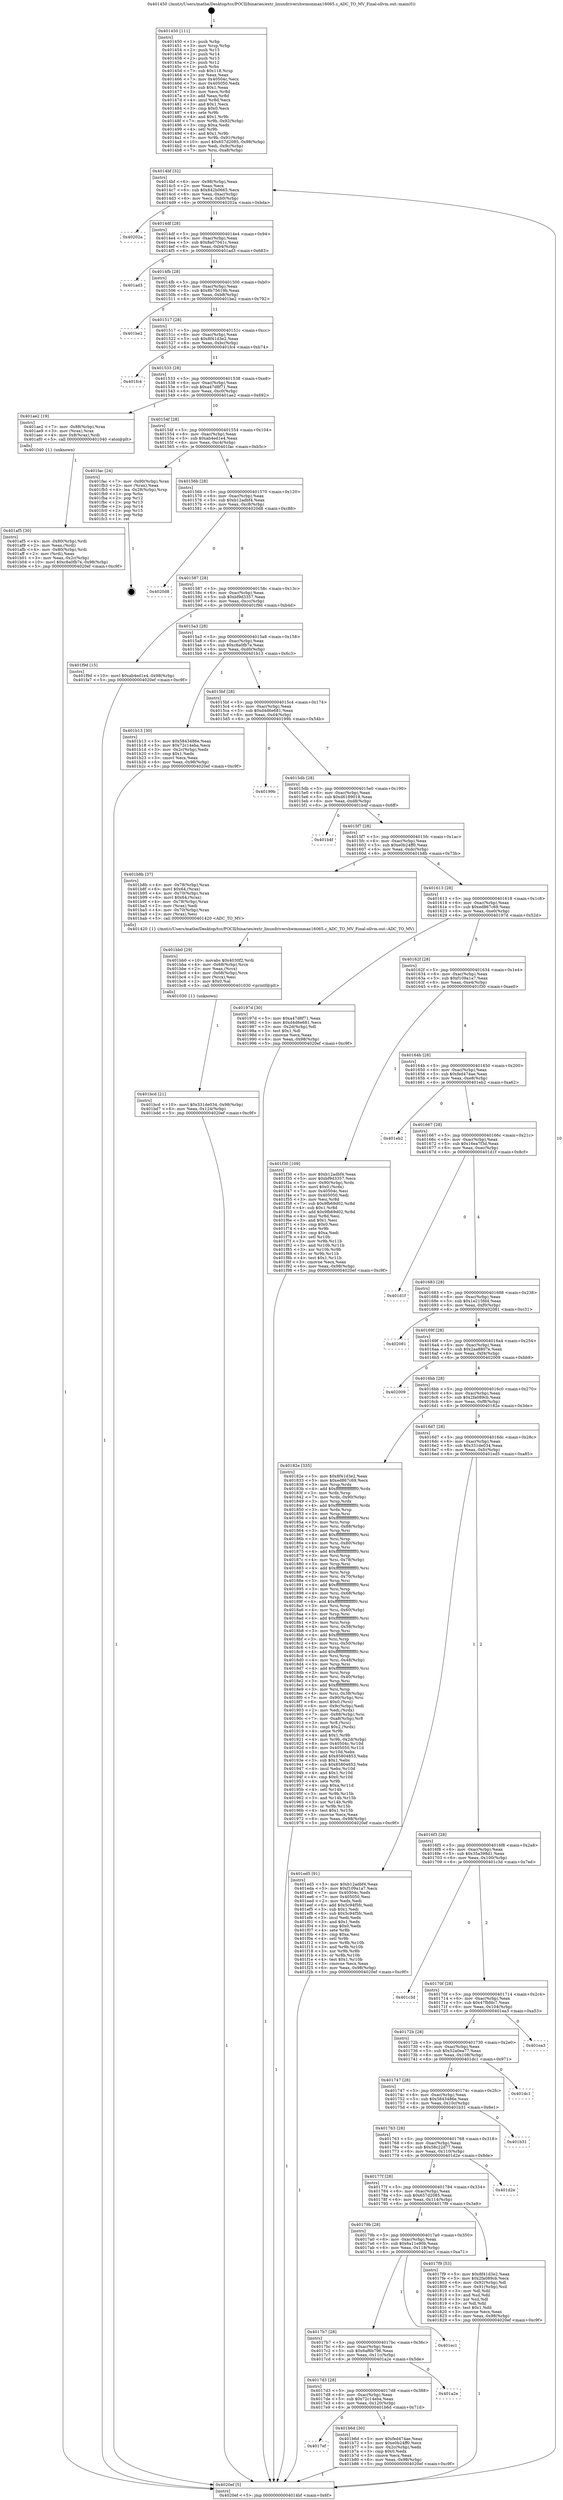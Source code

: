 digraph "0x401450" {
  label = "0x401450 (/mnt/c/Users/mathe/Desktop/tcc/POCII/binaries/extr_linuxdrivershwmonmax16065.c_ADC_TO_MV_Final-ollvm.out::main(0))"
  labelloc = "t"
  node[shape=record]

  Entry [label="",width=0.3,height=0.3,shape=circle,fillcolor=black,style=filled]
  "0x4014bf" [label="{
     0x4014bf [32]\l
     | [instrs]\l
     &nbsp;&nbsp;0x4014bf \<+6\>: mov -0x98(%rbp),%eax\l
     &nbsp;&nbsp;0x4014c5 \<+2\>: mov %eax,%ecx\l
     &nbsp;&nbsp;0x4014c7 \<+6\>: sub $0x842b0665,%ecx\l
     &nbsp;&nbsp;0x4014cd \<+6\>: mov %eax,-0xac(%rbp)\l
     &nbsp;&nbsp;0x4014d3 \<+6\>: mov %ecx,-0xb0(%rbp)\l
     &nbsp;&nbsp;0x4014d9 \<+6\>: je 000000000040202a \<main+0xbda\>\l
  }"]
  "0x40202a" [label="{
     0x40202a\l
  }", style=dashed]
  "0x4014df" [label="{
     0x4014df [28]\l
     | [instrs]\l
     &nbsp;&nbsp;0x4014df \<+5\>: jmp 00000000004014e4 \<main+0x94\>\l
     &nbsp;&nbsp;0x4014e4 \<+6\>: mov -0xac(%rbp),%eax\l
     &nbsp;&nbsp;0x4014ea \<+5\>: sub $0x8a07041c,%eax\l
     &nbsp;&nbsp;0x4014ef \<+6\>: mov %eax,-0xb4(%rbp)\l
     &nbsp;&nbsp;0x4014f5 \<+6\>: je 0000000000401ad3 \<main+0x683\>\l
  }"]
  Exit [label="",width=0.3,height=0.3,shape=circle,fillcolor=black,style=filled,peripheries=2]
  "0x401ad3" [label="{
     0x401ad3\l
  }", style=dashed]
  "0x4014fb" [label="{
     0x4014fb [28]\l
     | [instrs]\l
     &nbsp;&nbsp;0x4014fb \<+5\>: jmp 0000000000401500 \<main+0xb0\>\l
     &nbsp;&nbsp;0x401500 \<+6\>: mov -0xac(%rbp),%eax\l
     &nbsp;&nbsp;0x401506 \<+5\>: sub $0x8b75619b,%eax\l
     &nbsp;&nbsp;0x40150b \<+6\>: mov %eax,-0xb8(%rbp)\l
     &nbsp;&nbsp;0x401511 \<+6\>: je 0000000000401be2 \<main+0x792\>\l
  }"]
  "0x401bcd" [label="{
     0x401bcd [21]\l
     | [instrs]\l
     &nbsp;&nbsp;0x401bcd \<+10\>: movl $0x331de034,-0x98(%rbp)\l
     &nbsp;&nbsp;0x401bd7 \<+6\>: mov %eax,-0x124(%rbp)\l
     &nbsp;&nbsp;0x401bdd \<+5\>: jmp 00000000004020ef \<main+0xc9f\>\l
  }"]
  "0x401be2" [label="{
     0x401be2\l
  }", style=dashed]
  "0x401517" [label="{
     0x401517 [28]\l
     | [instrs]\l
     &nbsp;&nbsp;0x401517 \<+5\>: jmp 000000000040151c \<main+0xcc\>\l
     &nbsp;&nbsp;0x40151c \<+6\>: mov -0xac(%rbp),%eax\l
     &nbsp;&nbsp;0x401522 \<+5\>: sub $0x8f41d3e2,%eax\l
     &nbsp;&nbsp;0x401527 \<+6\>: mov %eax,-0xbc(%rbp)\l
     &nbsp;&nbsp;0x40152d \<+6\>: je 0000000000401fc4 \<main+0xb74\>\l
  }"]
  "0x401bb0" [label="{
     0x401bb0 [29]\l
     | [instrs]\l
     &nbsp;&nbsp;0x401bb0 \<+10\>: movabs $0x4030f2,%rdi\l
     &nbsp;&nbsp;0x401bba \<+4\>: mov -0x68(%rbp),%rcx\l
     &nbsp;&nbsp;0x401bbe \<+2\>: mov %eax,(%rcx)\l
     &nbsp;&nbsp;0x401bc0 \<+4\>: mov -0x68(%rbp),%rcx\l
     &nbsp;&nbsp;0x401bc4 \<+2\>: mov (%rcx),%esi\l
     &nbsp;&nbsp;0x401bc6 \<+2\>: mov $0x0,%al\l
     &nbsp;&nbsp;0x401bc8 \<+5\>: call 0000000000401030 \<printf@plt\>\l
     | [calls]\l
     &nbsp;&nbsp;0x401030 \{1\} (unknown)\l
  }"]
  "0x401fc4" [label="{
     0x401fc4\l
  }", style=dashed]
  "0x401533" [label="{
     0x401533 [28]\l
     | [instrs]\l
     &nbsp;&nbsp;0x401533 \<+5\>: jmp 0000000000401538 \<main+0xe8\>\l
     &nbsp;&nbsp;0x401538 \<+6\>: mov -0xac(%rbp),%eax\l
     &nbsp;&nbsp;0x40153e \<+5\>: sub $0xa47d8f71,%eax\l
     &nbsp;&nbsp;0x401543 \<+6\>: mov %eax,-0xc0(%rbp)\l
     &nbsp;&nbsp;0x401549 \<+6\>: je 0000000000401ae2 \<main+0x692\>\l
  }"]
  "0x4017ef" [label="{
     0x4017ef\l
  }", style=dashed]
  "0x401ae2" [label="{
     0x401ae2 [19]\l
     | [instrs]\l
     &nbsp;&nbsp;0x401ae2 \<+7\>: mov -0x88(%rbp),%rax\l
     &nbsp;&nbsp;0x401ae9 \<+3\>: mov (%rax),%rax\l
     &nbsp;&nbsp;0x401aec \<+4\>: mov 0x8(%rax),%rdi\l
     &nbsp;&nbsp;0x401af0 \<+5\>: call 0000000000401040 \<atoi@plt\>\l
     | [calls]\l
     &nbsp;&nbsp;0x401040 \{1\} (unknown)\l
  }"]
  "0x40154f" [label="{
     0x40154f [28]\l
     | [instrs]\l
     &nbsp;&nbsp;0x40154f \<+5\>: jmp 0000000000401554 \<main+0x104\>\l
     &nbsp;&nbsp;0x401554 \<+6\>: mov -0xac(%rbp),%eax\l
     &nbsp;&nbsp;0x40155a \<+5\>: sub $0xab4ed1e4,%eax\l
     &nbsp;&nbsp;0x40155f \<+6\>: mov %eax,-0xc4(%rbp)\l
     &nbsp;&nbsp;0x401565 \<+6\>: je 0000000000401fac \<main+0xb5c\>\l
  }"]
  "0x401b6d" [label="{
     0x401b6d [30]\l
     | [instrs]\l
     &nbsp;&nbsp;0x401b6d \<+5\>: mov $0xfed474ae,%eax\l
     &nbsp;&nbsp;0x401b72 \<+5\>: mov $0xe0b24ff0,%ecx\l
     &nbsp;&nbsp;0x401b77 \<+3\>: mov -0x2c(%rbp),%edx\l
     &nbsp;&nbsp;0x401b7a \<+3\>: cmp $0x0,%edx\l
     &nbsp;&nbsp;0x401b7d \<+3\>: cmove %ecx,%eax\l
     &nbsp;&nbsp;0x401b80 \<+6\>: mov %eax,-0x98(%rbp)\l
     &nbsp;&nbsp;0x401b86 \<+5\>: jmp 00000000004020ef \<main+0xc9f\>\l
  }"]
  "0x401fac" [label="{
     0x401fac [24]\l
     | [instrs]\l
     &nbsp;&nbsp;0x401fac \<+7\>: mov -0x90(%rbp),%rax\l
     &nbsp;&nbsp;0x401fb3 \<+2\>: mov (%rax),%eax\l
     &nbsp;&nbsp;0x401fb5 \<+4\>: lea -0x28(%rbp),%rsp\l
     &nbsp;&nbsp;0x401fb9 \<+1\>: pop %rbx\l
     &nbsp;&nbsp;0x401fba \<+2\>: pop %r12\l
     &nbsp;&nbsp;0x401fbc \<+2\>: pop %r13\l
     &nbsp;&nbsp;0x401fbe \<+2\>: pop %r14\l
     &nbsp;&nbsp;0x401fc0 \<+2\>: pop %r15\l
     &nbsp;&nbsp;0x401fc2 \<+1\>: pop %rbp\l
     &nbsp;&nbsp;0x401fc3 \<+1\>: ret\l
  }"]
  "0x40156b" [label="{
     0x40156b [28]\l
     | [instrs]\l
     &nbsp;&nbsp;0x40156b \<+5\>: jmp 0000000000401570 \<main+0x120\>\l
     &nbsp;&nbsp;0x401570 \<+6\>: mov -0xac(%rbp),%eax\l
     &nbsp;&nbsp;0x401576 \<+5\>: sub $0xb12adbf4,%eax\l
     &nbsp;&nbsp;0x40157b \<+6\>: mov %eax,-0xc8(%rbp)\l
     &nbsp;&nbsp;0x401581 \<+6\>: je 00000000004020d8 \<main+0xc88\>\l
  }"]
  "0x4017d3" [label="{
     0x4017d3 [28]\l
     | [instrs]\l
     &nbsp;&nbsp;0x4017d3 \<+5\>: jmp 00000000004017d8 \<main+0x388\>\l
     &nbsp;&nbsp;0x4017d8 \<+6\>: mov -0xac(%rbp),%eax\l
     &nbsp;&nbsp;0x4017de \<+5\>: sub $0x72c14eba,%eax\l
     &nbsp;&nbsp;0x4017e3 \<+6\>: mov %eax,-0x120(%rbp)\l
     &nbsp;&nbsp;0x4017e9 \<+6\>: je 0000000000401b6d \<main+0x71d\>\l
  }"]
  "0x4020d8" [label="{
     0x4020d8\l
  }", style=dashed]
  "0x401587" [label="{
     0x401587 [28]\l
     | [instrs]\l
     &nbsp;&nbsp;0x401587 \<+5\>: jmp 000000000040158c \<main+0x13c\>\l
     &nbsp;&nbsp;0x40158c \<+6\>: mov -0xac(%rbp),%eax\l
     &nbsp;&nbsp;0x401592 \<+5\>: sub $0xbf9d3357,%eax\l
     &nbsp;&nbsp;0x401597 \<+6\>: mov %eax,-0xcc(%rbp)\l
     &nbsp;&nbsp;0x40159d \<+6\>: je 0000000000401f9d \<main+0xb4d\>\l
  }"]
  "0x401a2e" [label="{
     0x401a2e\l
  }", style=dashed]
  "0x401f9d" [label="{
     0x401f9d [15]\l
     | [instrs]\l
     &nbsp;&nbsp;0x401f9d \<+10\>: movl $0xab4ed1e4,-0x98(%rbp)\l
     &nbsp;&nbsp;0x401fa7 \<+5\>: jmp 00000000004020ef \<main+0xc9f\>\l
  }"]
  "0x4015a3" [label="{
     0x4015a3 [28]\l
     | [instrs]\l
     &nbsp;&nbsp;0x4015a3 \<+5\>: jmp 00000000004015a8 \<main+0x158\>\l
     &nbsp;&nbsp;0x4015a8 \<+6\>: mov -0xac(%rbp),%eax\l
     &nbsp;&nbsp;0x4015ae \<+5\>: sub $0xc8a0fb7e,%eax\l
     &nbsp;&nbsp;0x4015b3 \<+6\>: mov %eax,-0xd0(%rbp)\l
     &nbsp;&nbsp;0x4015b9 \<+6\>: je 0000000000401b13 \<main+0x6c3\>\l
  }"]
  "0x4017b7" [label="{
     0x4017b7 [28]\l
     | [instrs]\l
     &nbsp;&nbsp;0x4017b7 \<+5\>: jmp 00000000004017bc \<main+0x36c\>\l
     &nbsp;&nbsp;0x4017bc \<+6\>: mov -0xac(%rbp),%eax\l
     &nbsp;&nbsp;0x4017c2 \<+5\>: sub $0x6af6b796,%eax\l
     &nbsp;&nbsp;0x4017c7 \<+6\>: mov %eax,-0x11c(%rbp)\l
     &nbsp;&nbsp;0x4017cd \<+6\>: je 0000000000401a2e \<main+0x5de\>\l
  }"]
  "0x401b13" [label="{
     0x401b13 [30]\l
     | [instrs]\l
     &nbsp;&nbsp;0x401b13 \<+5\>: mov $0x5843486e,%eax\l
     &nbsp;&nbsp;0x401b18 \<+5\>: mov $0x72c14eba,%ecx\l
     &nbsp;&nbsp;0x401b1d \<+3\>: mov -0x2c(%rbp),%edx\l
     &nbsp;&nbsp;0x401b20 \<+3\>: cmp $0x1,%edx\l
     &nbsp;&nbsp;0x401b23 \<+3\>: cmovl %ecx,%eax\l
     &nbsp;&nbsp;0x401b26 \<+6\>: mov %eax,-0x98(%rbp)\l
     &nbsp;&nbsp;0x401b2c \<+5\>: jmp 00000000004020ef \<main+0xc9f\>\l
  }"]
  "0x4015bf" [label="{
     0x4015bf [28]\l
     | [instrs]\l
     &nbsp;&nbsp;0x4015bf \<+5\>: jmp 00000000004015c4 \<main+0x174\>\l
     &nbsp;&nbsp;0x4015c4 \<+6\>: mov -0xac(%rbp),%eax\l
     &nbsp;&nbsp;0x4015ca \<+5\>: sub $0xd4d6e681,%eax\l
     &nbsp;&nbsp;0x4015cf \<+6\>: mov %eax,-0xd4(%rbp)\l
     &nbsp;&nbsp;0x4015d5 \<+6\>: je 000000000040199b \<main+0x54b\>\l
  }"]
  "0x401ec1" [label="{
     0x401ec1\l
  }", style=dashed]
  "0x40199b" [label="{
     0x40199b\l
  }", style=dashed]
  "0x4015db" [label="{
     0x4015db [28]\l
     | [instrs]\l
     &nbsp;&nbsp;0x4015db \<+5\>: jmp 00000000004015e0 \<main+0x190\>\l
     &nbsp;&nbsp;0x4015e0 \<+6\>: mov -0xac(%rbp),%eax\l
     &nbsp;&nbsp;0x4015e6 \<+5\>: sub $0xd6189018,%eax\l
     &nbsp;&nbsp;0x4015eb \<+6\>: mov %eax,-0xd8(%rbp)\l
     &nbsp;&nbsp;0x4015f1 \<+6\>: je 0000000000401b4f \<main+0x6ff\>\l
  }"]
  "0x401af5" [label="{
     0x401af5 [30]\l
     | [instrs]\l
     &nbsp;&nbsp;0x401af5 \<+4\>: mov -0x80(%rbp),%rdi\l
     &nbsp;&nbsp;0x401af9 \<+2\>: mov %eax,(%rdi)\l
     &nbsp;&nbsp;0x401afb \<+4\>: mov -0x80(%rbp),%rdi\l
     &nbsp;&nbsp;0x401aff \<+2\>: mov (%rdi),%eax\l
     &nbsp;&nbsp;0x401b01 \<+3\>: mov %eax,-0x2c(%rbp)\l
     &nbsp;&nbsp;0x401b04 \<+10\>: movl $0xc8a0fb7e,-0x98(%rbp)\l
     &nbsp;&nbsp;0x401b0e \<+5\>: jmp 00000000004020ef \<main+0xc9f\>\l
  }"]
  "0x401b4f" [label="{
     0x401b4f\l
  }", style=dashed]
  "0x4015f7" [label="{
     0x4015f7 [28]\l
     | [instrs]\l
     &nbsp;&nbsp;0x4015f7 \<+5\>: jmp 00000000004015fc \<main+0x1ac\>\l
     &nbsp;&nbsp;0x4015fc \<+6\>: mov -0xac(%rbp),%eax\l
     &nbsp;&nbsp;0x401602 \<+5\>: sub $0xe0b24ff0,%eax\l
     &nbsp;&nbsp;0x401607 \<+6\>: mov %eax,-0xdc(%rbp)\l
     &nbsp;&nbsp;0x40160d \<+6\>: je 0000000000401b8b \<main+0x73b\>\l
  }"]
  "0x401450" [label="{
     0x401450 [111]\l
     | [instrs]\l
     &nbsp;&nbsp;0x401450 \<+1\>: push %rbp\l
     &nbsp;&nbsp;0x401451 \<+3\>: mov %rsp,%rbp\l
     &nbsp;&nbsp;0x401454 \<+2\>: push %r15\l
     &nbsp;&nbsp;0x401456 \<+2\>: push %r14\l
     &nbsp;&nbsp;0x401458 \<+2\>: push %r13\l
     &nbsp;&nbsp;0x40145a \<+2\>: push %r12\l
     &nbsp;&nbsp;0x40145c \<+1\>: push %rbx\l
     &nbsp;&nbsp;0x40145d \<+7\>: sub $0x118,%rsp\l
     &nbsp;&nbsp;0x401464 \<+2\>: xor %eax,%eax\l
     &nbsp;&nbsp;0x401466 \<+7\>: mov 0x40504c,%ecx\l
     &nbsp;&nbsp;0x40146d \<+7\>: mov 0x405050,%edx\l
     &nbsp;&nbsp;0x401474 \<+3\>: sub $0x1,%eax\l
     &nbsp;&nbsp;0x401477 \<+3\>: mov %ecx,%r8d\l
     &nbsp;&nbsp;0x40147a \<+3\>: add %eax,%r8d\l
     &nbsp;&nbsp;0x40147d \<+4\>: imul %r8d,%ecx\l
     &nbsp;&nbsp;0x401481 \<+3\>: and $0x1,%ecx\l
     &nbsp;&nbsp;0x401484 \<+3\>: cmp $0x0,%ecx\l
     &nbsp;&nbsp;0x401487 \<+4\>: sete %r9b\l
     &nbsp;&nbsp;0x40148b \<+4\>: and $0x1,%r9b\l
     &nbsp;&nbsp;0x40148f \<+7\>: mov %r9b,-0x92(%rbp)\l
     &nbsp;&nbsp;0x401496 \<+3\>: cmp $0xa,%edx\l
     &nbsp;&nbsp;0x401499 \<+4\>: setl %r9b\l
     &nbsp;&nbsp;0x40149d \<+4\>: and $0x1,%r9b\l
     &nbsp;&nbsp;0x4014a1 \<+7\>: mov %r9b,-0x91(%rbp)\l
     &nbsp;&nbsp;0x4014a8 \<+10\>: movl $0x657d2085,-0x98(%rbp)\l
     &nbsp;&nbsp;0x4014b2 \<+6\>: mov %edi,-0x9c(%rbp)\l
     &nbsp;&nbsp;0x4014b8 \<+7\>: mov %rsi,-0xa8(%rbp)\l
  }"]
  "0x401b8b" [label="{
     0x401b8b [37]\l
     | [instrs]\l
     &nbsp;&nbsp;0x401b8b \<+4\>: mov -0x78(%rbp),%rax\l
     &nbsp;&nbsp;0x401b8f \<+6\>: movl $0x64,(%rax)\l
     &nbsp;&nbsp;0x401b95 \<+4\>: mov -0x70(%rbp),%rax\l
     &nbsp;&nbsp;0x401b99 \<+6\>: movl $0x64,(%rax)\l
     &nbsp;&nbsp;0x401b9f \<+4\>: mov -0x78(%rbp),%rax\l
     &nbsp;&nbsp;0x401ba3 \<+2\>: mov (%rax),%edi\l
     &nbsp;&nbsp;0x401ba5 \<+4\>: mov -0x70(%rbp),%rax\l
     &nbsp;&nbsp;0x401ba9 \<+2\>: mov (%rax),%esi\l
     &nbsp;&nbsp;0x401bab \<+5\>: call 0000000000401420 \<ADC_TO_MV\>\l
     | [calls]\l
     &nbsp;&nbsp;0x401420 \{1\} (/mnt/c/Users/mathe/Desktop/tcc/POCII/binaries/extr_linuxdrivershwmonmax16065.c_ADC_TO_MV_Final-ollvm.out::ADC_TO_MV)\l
  }"]
  "0x401613" [label="{
     0x401613 [28]\l
     | [instrs]\l
     &nbsp;&nbsp;0x401613 \<+5\>: jmp 0000000000401618 \<main+0x1c8\>\l
     &nbsp;&nbsp;0x401618 \<+6\>: mov -0xac(%rbp),%eax\l
     &nbsp;&nbsp;0x40161e \<+5\>: sub $0xed867c69,%eax\l
     &nbsp;&nbsp;0x401623 \<+6\>: mov %eax,-0xe0(%rbp)\l
     &nbsp;&nbsp;0x401629 \<+6\>: je 000000000040197d \<main+0x52d\>\l
  }"]
  "0x4020ef" [label="{
     0x4020ef [5]\l
     | [instrs]\l
     &nbsp;&nbsp;0x4020ef \<+5\>: jmp 00000000004014bf \<main+0x6f\>\l
  }"]
  "0x40197d" [label="{
     0x40197d [30]\l
     | [instrs]\l
     &nbsp;&nbsp;0x40197d \<+5\>: mov $0xa47d8f71,%eax\l
     &nbsp;&nbsp;0x401982 \<+5\>: mov $0xd4d6e681,%ecx\l
     &nbsp;&nbsp;0x401987 \<+3\>: mov -0x2d(%rbp),%dl\l
     &nbsp;&nbsp;0x40198a \<+3\>: test $0x1,%dl\l
     &nbsp;&nbsp;0x40198d \<+3\>: cmovne %ecx,%eax\l
     &nbsp;&nbsp;0x401990 \<+6\>: mov %eax,-0x98(%rbp)\l
     &nbsp;&nbsp;0x401996 \<+5\>: jmp 00000000004020ef \<main+0xc9f\>\l
  }"]
  "0x40162f" [label="{
     0x40162f [28]\l
     | [instrs]\l
     &nbsp;&nbsp;0x40162f \<+5\>: jmp 0000000000401634 \<main+0x1e4\>\l
     &nbsp;&nbsp;0x401634 \<+6\>: mov -0xac(%rbp),%eax\l
     &nbsp;&nbsp;0x40163a \<+5\>: sub $0xf109a1a7,%eax\l
     &nbsp;&nbsp;0x40163f \<+6\>: mov %eax,-0xe4(%rbp)\l
     &nbsp;&nbsp;0x401645 \<+6\>: je 0000000000401f30 \<main+0xae0\>\l
  }"]
  "0x40179b" [label="{
     0x40179b [28]\l
     | [instrs]\l
     &nbsp;&nbsp;0x40179b \<+5\>: jmp 00000000004017a0 \<main+0x350\>\l
     &nbsp;&nbsp;0x4017a0 \<+6\>: mov -0xac(%rbp),%eax\l
     &nbsp;&nbsp;0x4017a6 \<+5\>: sub $0x6a11e90b,%eax\l
     &nbsp;&nbsp;0x4017ab \<+6\>: mov %eax,-0x118(%rbp)\l
     &nbsp;&nbsp;0x4017b1 \<+6\>: je 0000000000401ec1 \<main+0xa71\>\l
  }"]
  "0x401f30" [label="{
     0x401f30 [109]\l
     | [instrs]\l
     &nbsp;&nbsp;0x401f30 \<+5\>: mov $0xb12adbf4,%eax\l
     &nbsp;&nbsp;0x401f35 \<+5\>: mov $0xbf9d3357,%ecx\l
     &nbsp;&nbsp;0x401f3a \<+7\>: mov -0x90(%rbp),%rdx\l
     &nbsp;&nbsp;0x401f41 \<+6\>: movl $0x0,(%rdx)\l
     &nbsp;&nbsp;0x401f47 \<+7\>: mov 0x40504c,%esi\l
     &nbsp;&nbsp;0x401f4e \<+7\>: mov 0x405050,%edi\l
     &nbsp;&nbsp;0x401f55 \<+3\>: mov %esi,%r8d\l
     &nbsp;&nbsp;0x401f58 \<+7\>: sub $0x9fb69d02,%r8d\l
     &nbsp;&nbsp;0x401f5f \<+4\>: sub $0x1,%r8d\l
     &nbsp;&nbsp;0x401f63 \<+7\>: add $0x9fb69d02,%r8d\l
     &nbsp;&nbsp;0x401f6a \<+4\>: imul %r8d,%esi\l
     &nbsp;&nbsp;0x401f6e \<+3\>: and $0x1,%esi\l
     &nbsp;&nbsp;0x401f71 \<+3\>: cmp $0x0,%esi\l
     &nbsp;&nbsp;0x401f74 \<+4\>: sete %r9b\l
     &nbsp;&nbsp;0x401f78 \<+3\>: cmp $0xa,%edi\l
     &nbsp;&nbsp;0x401f7b \<+4\>: setl %r10b\l
     &nbsp;&nbsp;0x401f7f \<+3\>: mov %r9b,%r11b\l
     &nbsp;&nbsp;0x401f82 \<+3\>: and %r10b,%r11b\l
     &nbsp;&nbsp;0x401f85 \<+3\>: xor %r10b,%r9b\l
     &nbsp;&nbsp;0x401f88 \<+3\>: or %r9b,%r11b\l
     &nbsp;&nbsp;0x401f8b \<+4\>: test $0x1,%r11b\l
     &nbsp;&nbsp;0x401f8f \<+3\>: cmovne %ecx,%eax\l
     &nbsp;&nbsp;0x401f92 \<+6\>: mov %eax,-0x98(%rbp)\l
     &nbsp;&nbsp;0x401f98 \<+5\>: jmp 00000000004020ef \<main+0xc9f\>\l
  }"]
  "0x40164b" [label="{
     0x40164b [28]\l
     | [instrs]\l
     &nbsp;&nbsp;0x40164b \<+5\>: jmp 0000000000401650 \<main+0x200\>\l
     &nbsp;&nbsp;0x401650 \<+6\>: mov -0xac(%rbp),%eax\l
     &nbsp;&nbsp;0x401656 \<+5\>: sub $0xfed474ae,%eax\l
     &nbsp;&nbsp;0x40165b \<+6\>: mov %eax,-0xe8(%rbp)\l
     &nbsp;&nbsp;0x401661 \<+6\>: je 0000000000401eb2 \<main+0xa62\>\l
  }"]
  "0x4017f9" [label="{
     0x4017f9 [53]\l
     | [instrs]\l
     &nbsp;&nbsp;0x4017f9 \<+5\>: mov $0x8f41d3e2,%eax\l
     &nbsp;&nbsp;0x4017fe \<+5\>: mov $0x2fa089cb,%ecx\l
     &nbsp;&nbsp;0x401803 \<+6\>: mov -0x92(%rbp),%dl\l
     &nbsp;&nbsp;0x401809 \<+7\>: mov -0x91(%rbp),%sil\l
     &nbsp;&nbsp;0x401810 \<+3\>: mov %dl,%dil\l
     &nbsp;&nbsp;0x401813 \<+3\>: and %sil,%dil\l
     &nbsp;&nbsp;0x401816 \<+3\>: xor %sil,%dl\l
     &nbsp;&nbsp;0x401819 \<+3\>: or %dl,%dil\l
     &nbsp;&nbsp;0x40181c \<+4\>: test $0x1,%dil\l
     &nbsp;&nbsp;0x401820 \<+3\>: cmovne %ecx,%eax\l
     &nbsp;&nbsp;0x401823 \<+6\>: mov %eax,-0x98(%rbp)\l
     &nbsp;&nbsp;0x401829 \<+5\>: jmp 00000000004020ef \<main+0xc9f\>\l
  }"]
  "0x401eb2" [label="{
     0x401eb2\l
  }", style=dashed]
  "0x401667" [label="{
     0x401667 [28]\l
     | [instrs]\l
     &nbsp;&nbsp;0x401667 \<+5\>: jmp 000000000040166c \<main+0x21c\>\l
     &nbsp;&nbsp;0x40166c \<+6\>: mov -0xac(%rbp),%eax\l
     &nbsp;&nbsp;0x401672 \<+5\>: sub $0x16ea7f3d,%eax\l
     &nbsp;&nbsp;0x401677 \<+6\>: mov %eax,-0xec(%rbp)\l
     &nbsp;&nbsp;0x40167d \<+6\>: je 0000000000401d1f \<main+0x8cf\>\l
  }"]
  "0x40177f" [label="{
     0x40177f [28]\l
     | [instrs]\l
     &nbsp;&nbsp;0x40177f \<+5\>: jmp 0000000000401784 \<main+0x334\>\l
     &nbsp;&nbsp;0x401784 \<+6\>: mov -0xac(%rbp),%eax\l
     &nbsp;&nbsp;0x40178a \<+5\>: sub $0x657d2085,%eax\l
     &nbsp;&nbsp;0x40178f \<+6\>: mov %eax,-0x114(%rbp)\l
     &nbsp;&nbsp;0x401795 \<+6\>: je 00000000004017f9 \<main+0x3a9\>\l
  }"]
  "0x401d1f" [label="{
     0x401d1f\l
  }", style=dashed]
  "0x401683" [label="{
     0x401683 [28]\l
     | [instrs]\l
     &nbsp;&nbsp;0x401683 \<+5\>: jmp 0000000000401688 \<main+0x238\>\l
     &nbsp;&nbsp;0x401688 \<+6\>: mov -0xac(%rbp),%eax\l
     &nbsp;&nbsp;0x40168e \<+5\>: sub $0x1e215fd4,%eax\l
     &nbsp;&nbsp;0x401693 \<+6\>: mov %eax,-0xf0(%rbp)\l
     &nbsp;&nbsp;0x401699 \<+6\>: je 0000000000402081 \<main+0xc31\>\l
  }"]
  "0x401d2e" [label="{
     0x401d2e\l
  }", style=dashed]
  "0x402081" [label="{
     0x402081\l
  }", style=dashed]
  "0x40169f" [label="{
     0x40169f [28]\l
     | [instrs]\l
     &nbsp;&nbsp;0x40169f \<+5\>: jmp 00000000004016a4 \<main+0x254\>\l
     &nbsp;&nbsp;0x4016a4 \<+6\>: mov -0xac(%rbp),%eax\l
     &nbsp;&nbsp;0x4016aa \<+5\>: sub $0x2aa8807e,%eax\l
     &nbsp;&nbsp;0x4016af \<+6\>: mov %eax,-0xf4(%rbp)\l
     &nbsp;&nbsp;0x4016b5 \<+6\>: je 0000000000402009 \<main+0xbb9\>\l
  }"]
  "0x401763" [label="{
     0x401763 [28]\l
     | [instrs]\l
     &nbsp;&nbsp;0x401763 \<+5\>: jmp 0000000000401768 \<main+0x318\>\l
     &nbsp;&nbsp;0x401768 \<+6\>: mov -0xac(%rbp),%eax\l
     &nbsp;&nbsp;0x40176e \<+5\>: sub $0x58c22d77,%eax\l
     &nbsp;&nbsp;0x401773 \<+6\>: mov %eax,-0x110(%rbp)\l
     &nbsp;&nbsp;0x401779 \<+6\>: je 0000000000401d2e \<main+0x8de\>\l
  }"]
  "0x402009" [label="{
     0x402009\l
  }", style=dashed]
  "0x4016bb" [label="{
     0x4016bb [28]\l
     | [instrs]\l
     &nbsp;&nbsp;0x4016bb \<+5\>: jmp 00000000004016c0 \<main+0x270\>\l
     &nbsp;&nbsp;0x4016c0 \<+6\>: mov -0xac(%rbp),%eax\l
     &nbsp;&nbsp;0x4016c6 \<+5\>: sub $0x2fa089cb,%eax\l
     &nbsp;&nbsp;0x4016cb \<+6\>: mov %eax,-0xf8(%rbp)\l
     &nbsp;&nbsp;0x4016d1 \<+6\>: je 000000000040182e \<main+0x3de\>\l
  }"]
  "0x401b31" [label="{
     0x401b31\l
  }", style=dashed]
  "0x40182e" [label="{
     0x40182e [335]\l
     | [instrs]\l
     &nbsp;&nbsp;0x40182e \<+5\>: mov $0x8f41d3e2,%eax\l
     &nbsp;&nbsp;0x401833 \<+5\>: mov $0xed867c69,%ecx\l
     &nbsp;&nbsp;0x401838 \<+3\>: mov %rsp,%rdx\l
     &nbsp;&nbsp;0x40183b \<+4\>: add $0xfffffffffffffff0,%rdx\l
     &nbsp;&nbsp;0x40183f \<+3\>: mov %rdx,%rsp\l
     &nbsp;&nbsp;0x401842 \<+7\>: mov %rdx,-0x90(%rbp)\l
     &nbsp;&nbsp;0x401849 \<+3\>: mov %rsp,%rdx\l
     &nbsp;&nbsp;0x40184c \<+4\>: add $0xfffffffffffffff0,%rdx\l
     &nbsp;&nbsp;0x401850 \<+3\>: mov %rdx,%rsp\l
     &nbsp;&nbsp;0x401853 \<+3\>: mov %rsp,%rsi\l
     &nbsp;&nbsp;0x401856 \<+4\>: add $0xfffffffffffffff0,%rsi\l
     &nbsp;&nbsp;0x40185a \<+3\>: mov %rsi,%rsp\l
     &nbsp;&nbsp;0x40185d \<+7\>: mov %rsi,-0x88(%rbp)\l
     &nbsp;&nbsp;0x401864 \<+3\>: mov %rsp,%rsi\l
     &nbsp;&nbsp;0x401867 \<+4\>: add $0xfffffffffffffff0,%rsi\l
     &nbsp;&nbsp;0x40186b \<+3\>: mov %rsi,%rsp\l
     &nbsp;&nbsp;0x40186e \<+4\>: mov %rsi,-0x80(%rbp)\l
     &nbsp;&nbsp;0x401872 \<+3\>: mov %rsp,%rsi\l
     &nbsp;&nbsp;0x401875 \<+4\>: add $0xfffffffffffffff0,%rsi\l
     &nbsp;&nbsp;0x401879 \<+3\>: mov %rsi,%rsp\l
     &nbsp;&nbsp;0x40187c \<+4\>: mov %rsi,-0x78(%rbp)\l
     &nbsp;&nbsp;0x401880 \<+3\>: mov %rsp,%rsi\l
     &nbsp;&nbsp;0x401883 \<+4\>: add $0xfffffffffffffff0,%rsi\l
     &nbsp;&nbsp;0x401887 \<+3\>: mov %rsi,%rsp\l
     &nbsp;&nbsp;0x40188a \<+4\>: mov %rsi,-0x70(%rbp)\l
     &nbsp;&nbsp;0x40188e \<+3\>: mov %rsp,%rsi\l
     &nbsp;&nbsp;0x401891 \<+4\>: add $0xfffffffffffffff0,%rsi\l
     &nbsp;&nbsp;0x401895 \<+3\>: mov %rsi,%rsp\l
     &nbsp;&nbsp;0x401898 \<+4\>: mov %rsi,-0x68(%rbp)\l
     &nbsp;&nbsp;0x40189c \<+3\>: mov %rsp,%rsi\l
     &nbsp;&nbsp;0x40189f \<+4\>: add $0xfffffffffffffff0,%rsi\l
     &nbsp;&nbsp;0x4018a3 \<+3\>: mov %rsi,%rsp\l
     &nbsp;&nbsp;0x4018a6 \<+4\>: mov %rsi,-0x60(%rbp)\l
     &nbsp;&nbsp;0x4018aa \<+3\>: mov %rsp,%rsi\l
     &nbsp;&nbsp;0x4018ad \<+4\>: add $0xfffffffffffffff0,%rsi\l
     &nbsp;&nbsp;0x4018b1 \<+3\>: mov %rsi,%rsp\l
     &nbsp;&nbsp;0x4018b4 \<+4\>: mov %rsi,-0x58(%rbp)\l
     &nbsp;&nbsp;0x4018b8 \<+3\>: mov %rsp,%rsi\l
     &nbsp;&nbsp;0x4018bb \<+4\>: add $0xfffffffffffffff0,%rsi\l
     &nbsp;&nbsp;0x4018bf \<+3\>: mov %rsi,%rsp\l
     &nbsp;&nbsp;0x4018c2 \<+4\>: mov %rsi,-0x50(%rbp)\l
     &nbsp;&nbsp;0x4018c6 \<+3\>: mov %rsp,%rsi\l
     &nbsp;&nbsp;0x4018c9 \<+4\>: add $0xfffffffffffffff0,%rsi\l
     &nbsp;&nbsp;0x4018cd \<+3\>: mov %rsi,%rsp\l
     &nbsp;&nbsp;0x4018d0 \<+4\>: mov %rsi,-0x48(%rbp)\l
     &nbsp;&nbsp;0x4018d4 \<+3\>: mov %rsp,%rsi\l
     &nbsp;&nbsp;0x4018d7 \<+4\>: add $0xfffffffffffffff0,%rsi\l
     &nbsp;&nbsp;0x4018db \<+3\>: mov %rsi,%rsp\l
     &nbsp;&nbsp;0x4018de \<+4\>: mov %rsi,-0x40(%rbp)\l
     &nbsp;&nbsp;0x4018e2 \<+3\>: mov %rsp,%rsi\l
     &nbsp;&nbsp;0x4018e5 \<+4\>: add $0xfffffffffffffff0,%rsi\l
     &nbsp;&nbsp;0x4018e9 \<+3\>: mov %rsi,%rsp\l
     &nbsp;&nbsp;0x4018ec \<+4\>: mov %rsi,-0x38(%rbp)\l
     &nbsp;&nbsp;0x4018f0 \<+7\>: mov -0x90(%rbp),%rsi\l
     &nbsp;&nbsp;0x4018f7 \<+6\>: movl $0x0,(%rsi)\l
     &nbsp;&nbsp;0x4018fd \<+6\>: mov -0x9c(%rbp),%edi\l
     &nbsp;&nbsp;0x401903 \<+2\>: mov %edi,(%rdx)\l
     &nbsp;&nbsp;0x401905 \<+7\>: mov -0x88(%rbp),%rsi\l
     &nbsp;&nbsp;0x40190c \<+7\>: mov -0xa8(%rbp),%r8\l
     &nbsp;&nbsp;0x401913 \<+3\>: mov %r8,(%rsi)\l
     &nbsp;&nbsp;0x401916 \<+3\>: cmpl $0x2,(%rdx)\l
     &nbsp;&nbsp;0x401919 \<+4\>: setne %r9b\l
     &nbsp;&nbsp;0x40191d \<+4\>: and $0x1,%r9b\l
     &nbsp;&nbsp;0x401921 \<+4\>: mov %r9b,-0x2d(%rbp)\l
     &nbsp;&nbsp;0x401925 \<+8\>: mov 0x40504c,%r10d\l
     &nbsp;&nbsp;0x40192d \<+8\>: mov 0x405050,%r11d\l
     &nbsp;&nbsp;0x401935 \<+3\>: mov %r10d,%ebx\l
     &nbsp;&nbsp;0x401938 \<+6\>: add $0x85804853,%ebx\l
     &nbsp;&nbsp;0x40193e \<+3\>: sub $0x1,%ebx\l
     &nbsp;&nbsp;0x401941 \<+6\>: sub $0x85804853,%ebx\l
     &nbsp;&nbsp;0x401947 \<+4\>: imul %ebx,%r10d\l
     &nbsp;&nbsp;0x40194b \<+4\>: and $0x1,%r10d\l
     &nbsp;&nbsp;0x40194f \<+4\>: cmp $0x0,%r10d\l
     &nbsp;&nbsp;0x401953 \<+4\>: sete %r9b\l
     &nbsp;&nbsp;0x401957 \<+4\>: cmp $0xa,%r11d\l
     &nbsp;&nbsp;0x40195b \<+4\>: setl %r14b\l
     &nbsp;&nbsp;0x40195f \<+3\>: mov %r9b,%r15b\l
     &nbsp;&nbsp;0x401962 \<+3\>: and %r14b,%r15b\l
     &nbsp;&nbsp;0x401965 \<+3\>: xor %r14b,%r9b\l
     &nbsp;&nbsp;0x401968 \<+3\>: or %r9b,%r15b\l
     &nbsp;&nbsp;0x40196b \<+4\>: test $0x1,%r15b\l
     &nbsp;&nbsp;0x40196f \<+3\>: cmovne %ecx,%eax\l
     &nbsp;&nbsp;0x401972 \<+6\>: mov %eax,-0x98(%rbp)\l
     &nbsp;&nbsp;0x401978 \<+5\>: jmp 00000000004020ef \<main+0xc9f\>\l
  }"]
  "0x4016d7" [label="{
     0x4016d7 [28]\l
     | [instrs]\l
     &nbsp;&nbsp;0x4016d7 \<+5\>: jmp 00000000004016dc \<main+0x28c\>\l
     &nbsp;&nbsp;0x4016dc \<+6\>: mov -0xac(%rbp),%eax\l
     &nbsp;&nbsp;0x4016e2 \<+5\>: sub $0x331de034,%eax\l
     &nbsp;&nbsp;0x4016e7 \<+6\>: mov %eax,-0xfc(%rbp)\l
     &nbsp;&nbsp;0x4016ed \<+6\>: je 0000000000401ed5 \<main+0xa85\>\l
  }"]
  "0x401747" [label="{
     0x401747 [28]\l
     | [instrs]\l
     &nbsp;&nbsp;0x401747 \<+5\>: jmp 000000000040174c \<main+0x2fc\>\l
     &nbsp;&nbsp;0x40174c \<+6\>: mov -0xac(%rbp),%eax\l
     &nbsp;&nbsp;0x401752 \<+5\>: sub $0x5843486e,%eax\l
     &nbsp;&nbsp;0x401757 \<+6\>: mov %eax,-0x10c(%rbp)\l
     &nbsp;&nbsp;0x40175d \<+6\>: je 0000000000401b31 \<main+0x6e1\>\l
  }"]
  "0x401ed5" [label="{
     0x401ed5 [91]\l
     | [instrs]\l
     &nbsp;&nbsp;0x401ed5 \<+5\>: mov $0xb12adbf4,%eax\l
     &nbsp;&nbsp;0x401eda \<+5\>: mov $0xf109a1a7,%ecx\l
     &nbsp;&nbsp;0x401edf \<+7\>: mov 0x40504c,%edx\l
     &nbsp;&nbsp;0x401ee6 \<+7\>: mov 0x405050,%esi\l
     &nbsp;&nbsp;0x401eed \<+2\>: mov %edx,%edi\l
     &nbsp;&nbsp;0x401eef \<+6\>: add $0x5c94f5fc,%edi\l
     &nbsp;&nbsp;0x401ef5 \<+3\>: sub $0x1,%edi\l
     &nbsp;&nbsp;0x401ef8 \<+6\>: sub $0x5c94f5fc,%edi\l
     &nbsp;&nbsp;0x401efe \<+3\>: imul %edi,%edx\l
     &nbsp;&nbsp;0x401f01 \<+3\>: and $0x1,%edx\l
     &nbsp;&nbsp;0x401f04 \<+3\>: cmp $0x0,%edx\l
     &nbsp;&nbsp;0x401f07 \<+4\>: sete %r8b\l
     &nbsp;&nbsp;0x401f0b \<+3\>: cmp $0xa,%esi\l
     &nbsp;&nbsp;0x401f0e \<+4\>: setl %r9b\l
     &nbsp;&nbsp;0x401f12 \<+3\>: mov %r8b,%r10b\l
     &nbsp;&nbsp;0x401f15 \<+3\>: and %r9b,%r10b\l
     &nbsp;&nbsp;0x401f18 \<+3\>: xor %r9b,%r8b\l
     &nbsp;&nbsp;0x401f1b \<+3\>: or %r8b,%r10b\l
     &nbsp;&nbsp;0x401f1e \<+4\>: test $0x1,%r10b\l
     &nbsp;&nbsp;0x401f22 \<+3\>: cmovne %ecx,%eax\l
     &nbsp;&nbsp;0x401f25 \<+6\>: mov %eax,-0x98(%rbp)\l
     &nbsp;&nbsp;0x401f2b \<+5\>: jmp 00000000004020ef \<main+0xc9f\>\l
  }"]
  "0x4016f3" [label="{
     0x4016f3 [28]\l
     | [instrs]\l
     &nbsp;&nbsp;0x4016f3 \<+5\>: jmp 00000000004016f8 \<main+0x2a8\>\l
     &nbsp;&nbsp;0x4016f8 \<+6\>: mov -0xac(%rbp),%eax\l
     &nbsp;&nbsp;0x4016fe \<+5\>: sub $0x35a398d1,%eax\l
     &nbsp;&nbsp;0x401703 \<+6\>: mov %eax,-0x100(%rbp)\l
     &nbsp;&nbsp;0x401709 \<+6\>: je 0000000000401c3d \<main+0x7ed\>\l
  }"]
  "0x401dc1" [label="{
     0x401dc1\l
  }", style=dashed]
  "0x401c3d" [label="{
     0x401c3d\l
  }", style=dashed]
  "0x40170f" [label="{
     0x40170f [28]\l
     | [instrs]\l
     &nbsp;&nbsp;0x40170f \<+5\>: jmp 0000000000401714 \<main+0x2c4\>\l
     &nbsp;&nbsp;0x401714 \<+6\>: mov -0xac(%rbp),%eax\l
     &nbsp;&nbsp;0x40171a \<+5\>: sub $0x47fbfdc7,%eax\l
     &nbsp;&nbsp;0x40171f \<+6\>: mov %eax,-0x104(%rbp)\l
     &nbsp;&nbsp;0x401725 \<+6\>: je 0000000000401ea3 \<main+0xa53\>\l
  }"]
  "0x40172b" [label="{
     0x40172b [28]\l
     | [instrs]\l
     &nbsp;&nbsp;0x40172b \<+5\>: jmp 0000000000401730 \<main+0x2e0\>\l
     &nbsp;&nbsp;0x401730 \<+6\>: mov -0xac(%rbp),%eax\l
     &nbsp;&nbsp;0x401736 \<+5\>: sub $0x52a0ea77,%eax\l
     &nbsp;&nbsp;0x40173b \<+6\>: mov %eax,-0x108(%rbp)\l
     &nbsp;&nbsp;0x401741 \<+6\>: je 0000000000401dc1 \<main+0x971\>\l
  }"]
  "0x401ea3" [label="{
     0x401ea3\l
  }", style=dashed]
  Entry -> "0x401450" [label=" 1"]
  "0x4014bf" -> "0x40202a" [label=" 0"]
  "0x4014bf" -> "0x4014df" [label=" 11"]
  "0x401fac" -> Exit [label=" 1"]
  "0x4014df" -> "0x401ad3" [label=" 0"]
  "0x4014df" -> "0x4014fb" [label=" 11"]
  "0x401f9d" -> "0x4020ef" [label=" 1"]
  "0x4014fb" -> "0x401be2" [label=" 0"]
  "0x4014fb" -> "0x401517" [label=" 11"]
  "0x401f30" -> "0x4020ef" [label=" 1"]
  "0x401517" -> "0x401fc4" [label=" 0"]
  "0x401517" -> "0x401533" [label=" 11"]
  "0x401ed5" -> "0x4020ef" [label=" 1"]
  "0x401533" -> "0x401ae2" [label=" 1"]
  "0x401533" -> "0x40154f" [label=" 10"]
  "0x401bcd" -> "0x4020ef" [label=" 1"]
  "0x40154f" -> "0x401fac" [label=" 1"]
  "0x40154f" -> "0x40156b" [label=" 9"]
  "0x401bb0" -> "0x401bcd" [label=" 1"]
  "0x40156b" -> "0x4020d8" [label=" 0"]
  "0x40156b" -> "0x401587" [label=" 9"]
  "0x401b6d" -> "0x4020ef" [label=" 1"]
  "0x401587" -> "0x401f9d" [label=" 1"]
  "0x401587" -> "0x4015a3" [label=" 8"]
  "0x4017d3" -> "0x4017ef" [label=" 0"]
  "0x4015a3" -> "0x401b13" [label=" 1"]
  "0x4015a3" -> "0x4015bf" [label=" 7"]
  "0x401b8b" -> "0x401bb0" [label=" 1"]
  "0x4015bf" -> "0x40199b" [label=" 0"]
  "0x4015bf" -> "0x4015db" [label=" 7"]
  "0x4017b7" -> "0x4017d3" [label=" 1"]
  "0x4015db" -> "0x401b4f" [label=" 0"]
  "0x4015db" -> "0x4015f7" [label=" 7"]
  "0x4017d3" -> "0x401b6d" [label=" 1"]
  "0x4015f7" -> "0x401b8b" [label=" 1"]
  "0x4015f7" -> "0x401613" [label=" 6"]
  "0x40179b" -> "0x401ec1" [label=" 0"]
  "0x401613" -> "0x40197d" [label=" 1"]
  "0x401613" -> "0x40162f" [label=" 5"]
  "0x4017b7" -> "0x401a2e" [label=" 0"]
  "0x40162f" -> "0x401f30" [label=" 1"]
  "0x40162f" -> "0x40164b" [label=" 4"]
  "0x401b13" -> "0x4020ef" [label=" 1"]
  "0x40164b" -> "0x401eb2" [label=" 0"]
  "0x40164b" -> "0x401667" [label=" 4"]
  "0x401af5" -> "0x4020ef" [label=" 1"]
  "0x401667" -> "0x401d1f" [label=" 0"]
  "0x401667" -> "0x401683" [label=" 4"]
  "0x40197d" -> "0x4020ef" [label=" 1"]
  "0x401683" -> "0x402081" [label=" 0"]
  "0x401683" -> "0x40169f" [label=" 4"]
  "0x40182e" -> "0x4020ef" [label=" 1"]
  "0x40169f" -> "0x402009" [label=" 0"]
  "0x40169f" -> "0x4016bb" [label=" 4"]
  "0x4020ef" -> "0x4014bf" [label=" 10"]
  "0x4016bb" -> "0x40182e" [label=" 1"]
  "0x4016bb" -> "0x4016d7" [label=" 3"]
  "0x401450" -> "0x4014bf" [label=" 1"]
  "0x4016d7" -> "0x401ed5" [label=" 1"]
  "0x4016d7" -> "0x4016f3" [label=" 2"]
  "0x40177f" -> "0x40179b" [label=" 1"]
  "0x4016f3" -> "0x401c3d" [label=" 0"]
  "0x4016f3" -> "0x40170f" [label=" 2"]
  "0x40177f" -> "0x4017f9" [label=" 1"]
  "0x40170f" -> "0x401ea3" [label=" 0"]
  "0x40170f" -> "0x40172b" [label=" 2"]
  "0x401ae2" -> "0x401af5" [label=" 1"]
  "0x40172b" -> "0x401dc1" [label=" 0"]
  "0x40172b" -> "0x401747" [label=" 2"]
  "0x4017f9" -> "0x4020ef" [label=" 1"]
  "0x401747" -> "0x401b31" [label=" 0"]
  "0x401747" -> "0x401763" [label=" 2"]
  "0x40179b" -> "0x4017b7" [label=" 1"]
  "0x401763" -> "0x401d2e" [label=" 0"]
  "0x401763" -> "0x40177f" [label=" 2"]
}
